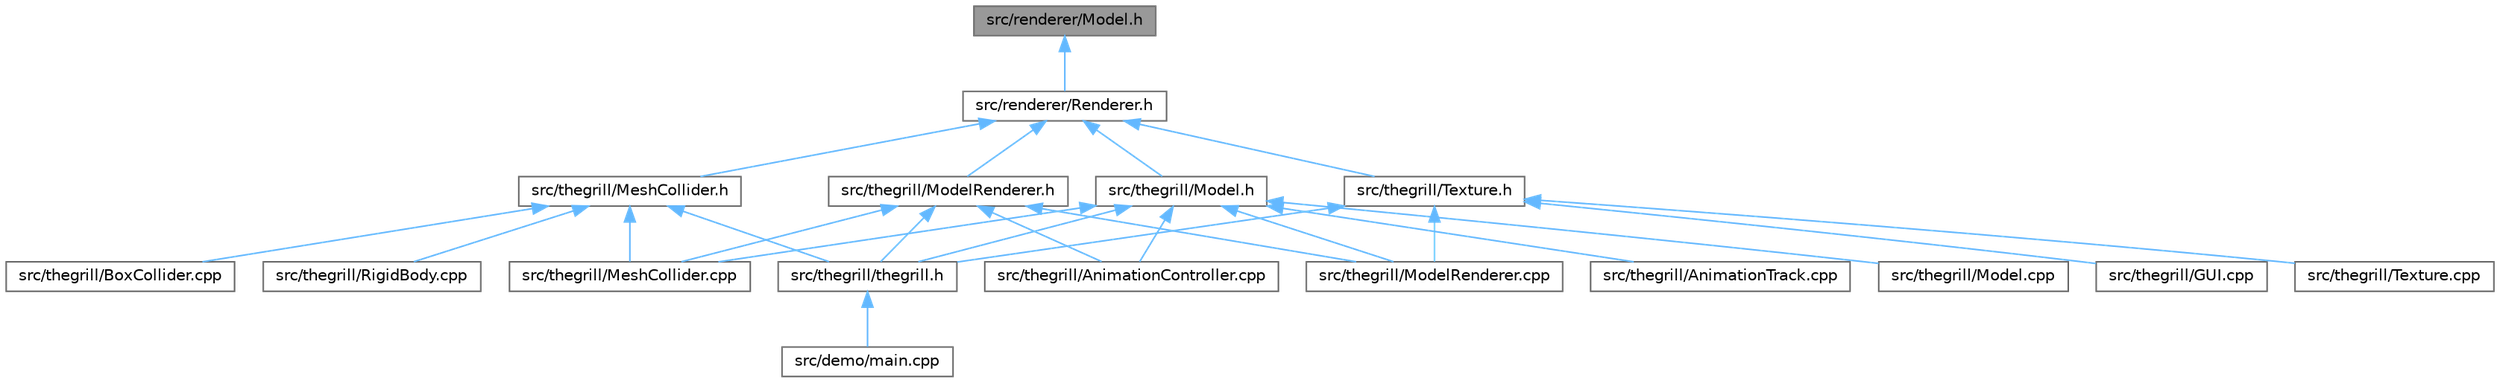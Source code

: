 digraph "src/renderer/Model.h"
{
 // LATEX_PDF_SIZE
  bgcolor="transparent";
  edge [fontname=Helvetica,fontsize=10,labelfontname=Helvetica,labelfontsize=10];
  node [fontname=Helvetica,fontsize=10,shape=box,height=0.2,width=0.4];
  Node1 [id="Node000001",label="src/renderer/Model.h",height=0.2,width=0.4,color="gray40", fillcolor="grey60", style="filled", fontcolor="black",tooltip=" "];
  Node1 -> Node2 [id="edge25_Node000001_Node000002",dir="back",color="steelblue1",style="solid",tooltip=" "];
  Node2 [id="Node000002",label="src/renderer/Renderer.h",height=0.2,width=0.4,color="grey40", fillcolor="white", style="filled",URL="$_renderer_8h.html",tooltip=" "];
  Node2 -> Node3 [id="edge26_Node000002_Node000003",dir="back",color="steelblue1",style="solid",tooltip=" "];
  Node3 [id="Node000003",label="src/thegrill/MeshCollider.h",height=0.2,width=0.4,color="grey40", fillcolor="white", style="filled",URL="$_mesh_collider_8h.html",tooltip=" "];
  Node3 -> Node4 [id="edge27_Node000003_Node000004",dir="back",color="steelblue1",style="solid",tooltip=" "];
  Node4 [id="Node000004",label="src/thegrill/BoxCollider.cpp",height=0.2,width=0.4,color="grey40", fillcolor="white", style="filled",URL="$_box_collider_8cpp.html",tooltip=" "];
  Node3 -> Node5 [id="edge28_Node000003_Node000005",dir="back",color="steelblue1",style="solid",tooltip=" "];
  Node5 [id="Node000005",label="src/thegrill/MeshCollider.cpp",height=0.2,width=0.4,color="grey40", fillcolor="white", style="filled",URL="$_mesh_collider_8cpp.html",tooltip=" "];
  Node3 -> Node6 [id="edge29_Node000003_Node000006",dir="back",color="steelblue1",style="solid",tooltip=" "];
  Node6 [id="Node000006",label="src/thegrill/RigidBody.cpp",height=0.2,width=0.4,color="grey40", fillcolor="white", style="filled",URL="$_rigid_body_8cpp.html",tooltip=" "];
  Node3 -> Node7 [id="edge30_Node000003_Node000007",dir="back",color="steelblue1",style="solid",tooltip=" "];
  Node7 [id="Node000007",label="src/thegrill/thegrill.h",height=0.2,width=0.4,color="grey40", fillcolor="white", style="filled",URL="$thegrill_8h.html",tooltip=" "];
  Node7 -> Node8 [id="edge31_Node000007_Node000008",dir="back",color="steelblue1",style="solid",tooltip=" "];
  Node8 [id="Node000008",label="src/demo/main.cpp",height=0.2,width=0.4,color="grey40", fillcolor="white", style="filled",URL="$main_8cpp.html",tooltip=" "];
  Node2 -> Node9 [id="edge32_Node000002_Node000009",dir="back",color="steelblue1",style="solid",tooltip=" "];
  Node9 [id="Node000009",label="src/thegrill/Model.h",height=0.2,width=0.4,color="grey40", fillcolor="white", style="filled",URL="$thegrill_2_model_8h.html",tooltip=" "];
  Node9 -> Node10 [id="edge33_Node000009_Node000010",dir="back",color="steelblue1",style="solid",tooltip=" "];
  Node10 [id="Node000010",label="src/thegrill/AnimationController.cpp",height=0.2,width=0.4,color="grey40", fillcolor="white", style="filled",URL="$_animation_controller_8cpp.html",tooltip=" "];
  Node9 -> Node11 [id="edge34_Node000009_Node000011",dir="back",color="steelblue1",style="solid",tooltip=" "];
  Node11 [id="Node000011",label="src/thegrill/AnimationTrack.cpp",height=0.2,width=0.4,color="grey40", fillcolor="white", style="filled",URL="$_animation_track_8cpp.html",tooltip=" "];
  Node9 -> Node5 [id="edge35_Node000009_Node000005",dir="back",color="steelblue1",style="solid",tooltip=" "];
  Node9 -> Node12 [id="edge36_Node000009_Node000012",dir="back",color="steelblue1",style="solid",tooltip=" "];
  Node12 [id="Node000012",label="src/thegrill/Model.cpp",height=0.2,width=0.4,color="grey40", fillcolor="white", style="filled",URL="$_model_8cpp.html",tooltip=" "];
  Node9 -> Node13 [id="edge37_Node000009_Node000013",dir="back",color="steelblue1",style="solid",tooltip=" "];
  Node13 [id="Node000013",label="src/thegrill/ModelRenderer.cpp",height=0.2,width=0.4,color="grey40", fillcolor="white", style="filled",URL="$_model_renderer_8cpp.html",tooltip=" "];
  Node9 -> Node7 [id="edge38_Node000009_Node000007",dir="back",color="steelblue1",style="solid",tooltip=" "];
  Node2 -> Node14 [id="edge39_Node000002_Node000014",dir="back",color="steelblue1",style="solid",tooltip=" "];
  Node14 [id="Node000014",label="src/thegrill/ModelRenderer.h",height=0.2,width=0.4,color="grey40", fillcolor="white", style="filled",URL="$_model_renderer_8h.html",tooltip=" "];
  Node14 -> Node10 [id="edge40_Node000014_Node000010",dir="back",color="steelblue1",style="solid",tooltip=" "];
  Node14 -> Node5 [id="edge41_Node000014_Node000005",dir="back",color="steelblue1",style="solid",tooltip=" "];
  Node14 -> Node13 [id="edge42_Node000014_Node000013",dir="back",color="steelblue1",style="solid",tooltip=" "];
  Node14 -> Node7 [id="edge43_Node000014_Node000007",dir="back",color="steelblue1",style="solid",tooltip=" "];
  Node2 -> Node15 [id="edge44_Node000002_Node000015",dir="back",color="steelblue1",style="solid",tooltip=" "];
  Node15 [id="Node000015",label="src/thegrill/Texture.h",height=0.2,width=0.4,color="grey40", fillcolor="white", style="filled",URL="$thegrill_2_texture_8h.html",tooltip=" "];
  Node15 -> Node16 [id="edge45_Node000015_Node000016",dir="back",color="steelblue1",style="solid",tooltip=" "];
  Node16 [id="Node000016",label="src/thegrill/GUI.cpp",height=0.2,width=0.4,color="grey40", fillcolor="white", style="filled",URL="$_g_u_i_8cpp.html",tooltip=" "];
  Node15 -> Node13 [id="edge46_Node000015_Node000013",dir="back",color="steelblue1",style="solid",tooltip=" "];
  Node15 -> Node17 [id="edge47_Node000015_Node000017",dir="back",color="steelblue1",style="solid",tooltip=" "];
  Node17 [id="Node000017",label="src/thegrill/Texture.cpp",height=0.2,width=0.4,color="grey40", fillcolor="white", style="filled",URL="$thegrill_2_texture_8cpp.html",tooltip=" "];
  Node15 -> Node7 [id="edge48_Node000015_Node000007",dir="back",color="steelblue1",style="solid",tooltip=" "];
}
